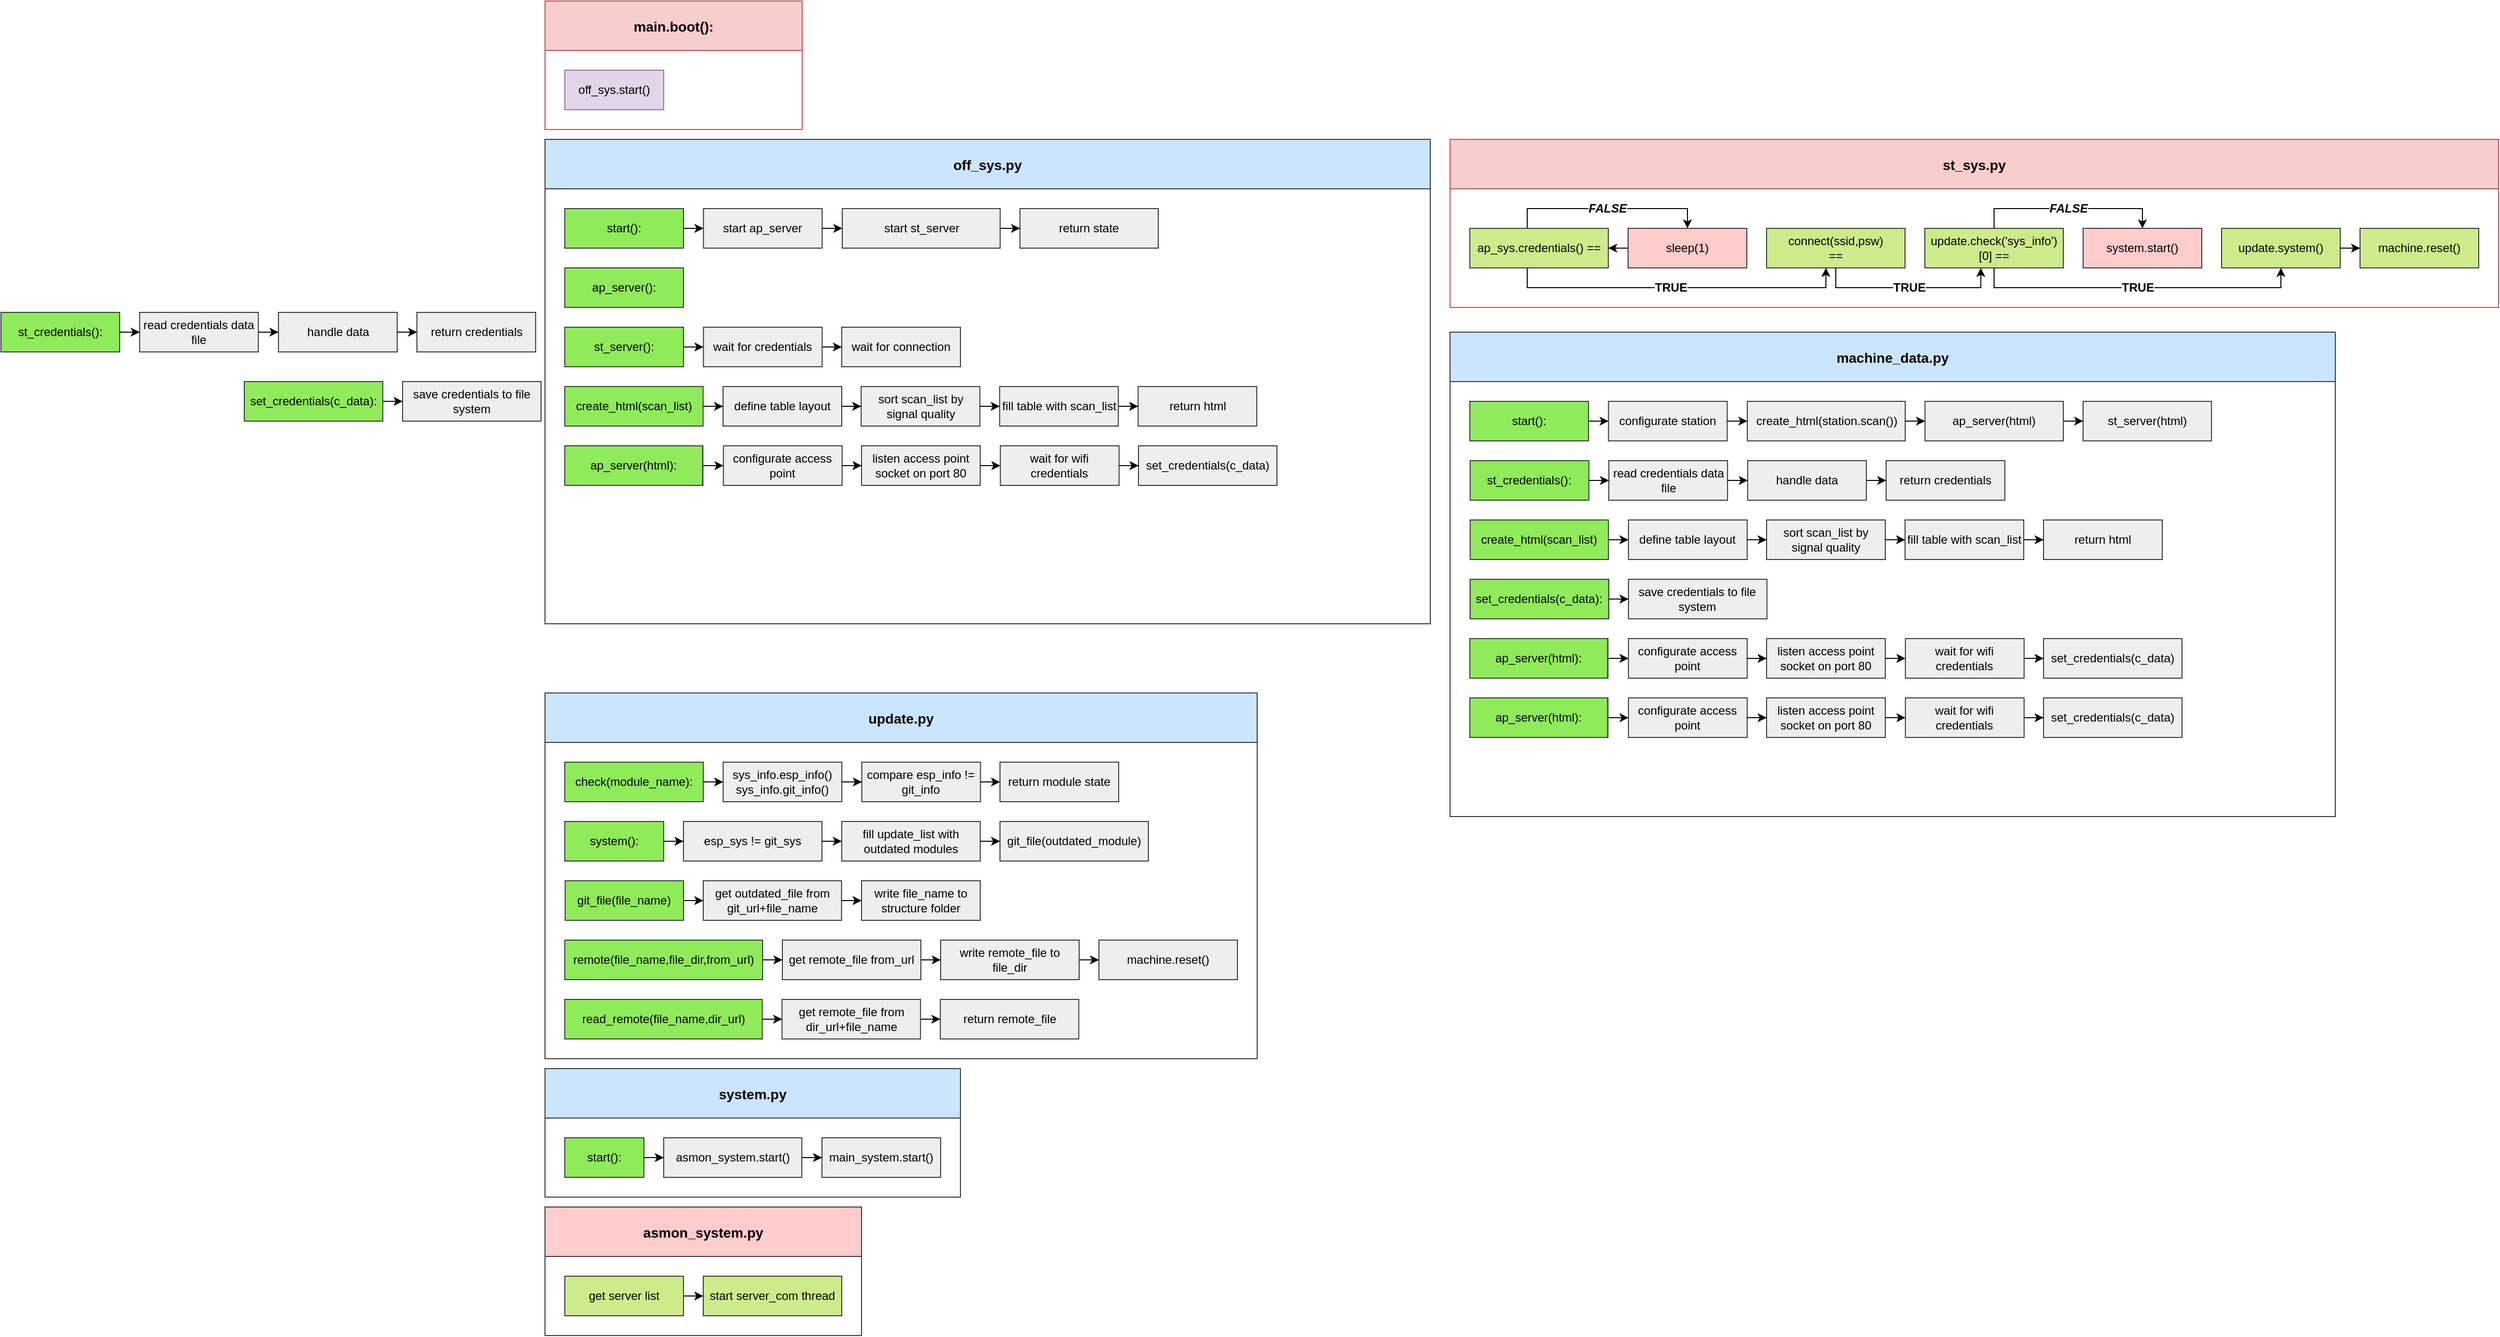<mxfile version="13.1.5" type="github">
  <diagram id="C5RBs43oDa-KdzZeNtuy" name="Page-1">
    <mxGraphModel dx="2023" dy="1443" grid="1" gridSize="5" guides="1" tooltips="1" connect="1" arrows="1" fold="1" page="1" pageScale="1" pageWidth="1169" pageHeight="827" math="0" shadow="0">
      <root>
        <mxCell id="WIyWlLk6GJQsqaUBKTNV-0" />
        <mxCell id="WIyWlLk6GJQsqaUBKTNV-1" parent="WIyWlLk6GJQsqaUBKTNV-0" />
        <mxCell id="sFqXj9j-FD1Rk9HO_S2r-0" value="st_sys.py" style="swimlane;strokeColor=#b85450;fillColor=#f8cecc;fontSize=14;startSize=50;flipH=1;swimlaneFillColor=none;" parent="WIyWlLk6GJQsqaUBKTNV-1" vertex="1">
          <mxGeometry x="335" y="-530" width="1060" height="170" as="geometry">
            <mxRectangle x="335" y="-530" width="140" height="48.33" as="alternateBounds" />
          </mxGeometry>
        </mxCell>
        <mxCell id="sFqXj9j-FD1Rk9HO_S2r-7" value="connect(ssid,psw)&lt;br&gt;==" style="rounded=0;whiteSpace=wrap;html=1;fillColor=#cdeb8b;strokeColor=#36393d;" parent="sFqXj9j-FD1Rk9HO_S2r-0" vertex="1">
          <mxGeometry x="320" y="90" width="140" height="40" as="geometry" />
        </mxCell>
        <mxCell id="sFqXj9j-FD1Rk9HO_S2r-116" value="&lt;b&gt;FALSE&lt;/b&gt;" style="edgeStyle=orthogonalEdgeStyle;rounded=0;orthogonalLoop=1;jettySize=auto;html=1;exitX=0.5;exitY=0;exitDx=0;exitDy=0;entryX=0.5;entryY=0;entryDx=0;entryDy=0;fontSize=12;fontColor=#000000;fontStyle=2" parent="sFqXj9j-FD1Rk9HO_S2r-0" source="sFqXj9j-FD1Rk9HO_S2r-48" target="sFqXj9j-FD1Rk9HO_S2r-68" edge="1">
          <mxGeometry relative="1" as="geometry">
            <Array as="points">
              <mxPoint x="577" y="70" />
              <mxPoint x="747" y="70" />
            </Array>
          </mxGeometry>
        </mxCell>
        <mxCell id="sFqXj9j-FD1Rk9HO_S2r-48" value="update.check(&#39;sys_info&#39;)[0] ==" style="rounded=0;whiteSpace=wrap;html=1;fillColor=#cdeb8b;strokeColor=#36393d;" parent="sFqXj9j-FD1Rk9HO_S2r-0" vertex="1">
          <mxGeometry x="480" y="90" width="140" height="40" as="geometry" />
        </mxCell>
        <mxCell id="sFqXj9j-FD1Rk9HO_S2r-57" value="&lt;b&gt;TRUE&lt;/b&gt;" style="edgeStyle=orthogonalEdgeStyle;rounded=0;orthogonalLoop=1;jettySize=auto;html=1;exitX=0.5;exitY=1;exitDx=0;exitDy=0;entryX=0.404;entryY=1;entryDx=0;entryDy=0;fontSize=12;fontColor=#000000;entryPerimeter=0;" parent="sFqXj9j-FD1Rk9HO_S2r-0" source="sFqXj9j-FD1Rk9HO_S2r-7" target="sFqXj9j-FD1Rk9HO_S2r-48" edge="1">
          <mxGeometry relative="1" as="geometry">
            <Array as="points">
              <mxPoint x="407" y="150" />
              <mxPoint x="564" y="150" />
            </Array>
          </mxGeometry>
        </mxCell>
        <mxCell id="sFqXj9j-FD1Rk9HO_S2r-68" value="system.start()" style="rounded=0;whiteSpace=wrap;html=1;fillColor=#ffcccc;strokeColor=#36393d;" parent="sFqXj9j-FD1Rk9HO_S2r-0" vertex="1">
          <mxGeometry x="640" y="90" width="120" height="40" as="geometry" />
        </mxCell>
        <mxCell id="sFqXj9j-FD1Rk9HO_S2r-61" value="update.system()" style="rounded=0;whiteSpace=wrap;html=1;fillColor=#cdeb8b;strokeColor=#36393d;" parent="sFqXj9j-FD1Rk9HO_S2r-0" vertex="1">
          <mxGeometry x="780" y="90" width="120" height="40" as="geometry" />
        </mxCell>
        <mxCell id="sFqXj9j-FD1Rk9HO_S2r-66" value="TRUE" style="edgeStyle=orthogonalEdgeStyle;rounded=0;orthogonalLoop=1;jettySize=auto;html=1;exitX=0.5;exitY=1;exitDx=0;exitDy=0;entryX=0.5;entryY=1;entryDx=0;entryDy=0;fontSize=12;fontColor=#000000;fontStyle=1" parent="sFqXj9j-FD1Rk9HO_S2r-0" source="sFqXj9j-FD1Rk9HO_S2r-48" target="sFqXj9j-FD1Rk9HO_S2r-61" edge="1">
          <mxGeometry relative="1" as="geometry">
            <Array as="points">
              <mxPoint x="577" y="150" />
              <mxPoint x="907" y="150" />
            </Array>
          </mxGeometry>
        </mxCell>
        <mxCell id="sFqXj9j-FD1Rk9HO_S2r-63" value="machine.reset()" style="rounded=0;whiteSpace=wrap;html=1;fillColor=#cdeb8b;strokeColor=#36393d;" parent="sFqXj9j-FD1Rk9HO_S2r-0" vertex="1">
          <mxGeometry x="920" y="90" width="120" height="40" as="geometry" />
        </mxCell>
        <mxCell id="sFqXj9j-FD1Rk9HO_S2r-64" value="" style="edgeStyle=orthogonalEdgeStyle;rounded=0;orthogonalLoop=1;jettySize=auto;html=1;fontSize=12;fontColor=#000000;" parent="sFqXj9j-FD1Rk9HO_S2r-0" source="sFqXj9j-FD1Rk9HO_S2r-61" target="sFqXj9j-FD1Rk9HO_S2r-63" edge="1">
          <mxGeometry relative="1" as="geometry" />
        </mxCell>
        <mxCell id="sFqXj9j-FD1Rk9HO_S2r-12" value="TRUE" style="edgeStyle=orthogonalEdgeStyle;rounded=0;orthogonalLoop=1;jettySize=auto;html=1;exitX=0.5;exitY=1;exitDx=0;exitDy=0;fontColor=#000000;fontStyle=1;fontSize=12;" parent="sFqXj9j-FD1Rk9HO_S2r-0" source="sFqXj9j-FD1Rk9HO_S2r-1" target="sFqXj9j-FD1Rk9HO_S2r-7" edge="1">
          <mxGeometry relative="1" as="geometry">
            <Array as="points">
              <mxPoint x="78" y="150" />
              <mxPoint x="380" y="150" />
            </Array>
          </mxGeometry>
        </mxCell>
        <mxCell id="V16dE78vPSI5KCs1D1ec-8" value="FALSE" style="edgeStyle=orthogonalEdgeStyle;rounded=0;orthogonalLoop=1;jettySize=auto;html=1;entryX=0.5;entryY=0;entryDx=0;entryDy=0;fontStyle=3;fontSize=12;" parent="sFqXj9j-FD1Rk9HO_S2r-0" source="sFqXj9j-FD1Rk9HO_S2r-1" target="V16dE78vPSI5KCs1D1ec-7" edge="1">
          <mxGeometry relative="1" as="geometry">
            <Array as="points">
              <mxPoint x="78" y="70" />
              <mxPoint x="240" y="70" />
            </Array>
          </mxGeometry>
        </mxCell>
        <mxCell id="sFqXj9j-FD1Rk9HO_S2r-1" value="ap_sys.credentials() ==" style="rounded=0;whiteSpace=wrap;html=1;fillColor=#cdeb8b;strokeColor=#36393d;" parent="sFqXj9j-FD1Rk9HO_S2r-0" vertex="1">
          <mxGeometry x="20" y="90" width="140" height="40" as="geometry" />
        </mxCell>
        <mxCell id="V16dE78vPSI5KCs1D1ec-10" style="edgeStyle=orthogonalEdgeStyle;rounded=0;orthogonalLoop=1;jettySize=auto;html=1;exitX=0;exitY=0.5;exitDx=0;exitDy=0;" parent="sFqXj9j-FD1Rk9HO_S2r-0" source="V16dE78vPSI5KCs1D1ec-7" target="sFqXj9j-FD1Rk9HO_S2r-1" edge="1">
          <mxGeometry relative="1" as="geometry" />
        </mxCell>
        <mxCell id="V16dE78vPSI5KCs1D1ec-7" value="sleep(1)" style="rounded=0;whiteSpace=wrap;html=1;fillColor=#ffcccc;strokeColor=#36393d;" parent="sFqXj9j-FD1Rk9HO_S2r-0" vertex="1">
          <mxGeometry x="180" y="90" width="120" height="40" as="geometry" />
        </mxCell>
        <mxCell id="sFqXj9j-FD1Rk9HO_S2r-136" value="update.py" style="swimlane;strokeColor=#36393d;fillColor=#cce5ff;fontSize=14;startSize=50;flipH=1;swimlaneFillColor=none;" parent="WIyWlLk6GJQsqaUBKTNV-1" vertex="1">
          <mxGeometry x="-580" y="30" width="720" height="370" as="geometry">
            <mxRectangle x="-525" y="225" width="140" height="48.33" as="alternateBounds" />
          </mxGeometry>
        </mxCell>
        <mxCell id="sFqXj9j-FD1Rk9HO_S2r-138" value="check(module_name):" style="rounded=0;whiteSpace=wrap;html=1;fillColor=#8FEB59;strokeColor=#36393d;" parent="sFqXj9j-FD1Rk9HO_S2r-136" vertex="1">
          <mxGeometry x="20" y="70" width="140" height="40" as="geometry" />
        </mxCell>
        <mxCell id="sFqXj9j-FD1Rk9HO_S2r-139" value="sys_info.esp_info()&lt;br&gt;sys_info.git_info()" style="rounded=0;whiteSpace=wrap;html=1;fillColor=#eeeeee;strokeColor=#36393d;" parent="sFqXj9j-FD1Rk9HO_S2r-136" vertex="1">
          <mxGeometry x="180.09" y="70" width="120" height="40" as="geometry" />
        </mxCell>
        <mxCell id="sFqXj9j-FD1Rk9HO_S2r-140" value="" style="edgeStyle=orthogonalEdgeStyle;rounded=0;orthogonalLoop=1;jettySize=auto;html=1;fontColor=#000000;" parent="sFqXj9j-FD1Rk9HO_S2r-136" source="sFqXj9j-FD1Rk9HO_S2r-138" target="sFqXj9j-FD1Rk9HO_S2r-139" edge="1">
          <mxGeometry relative="1" as="geometry" />
        </mxCell>
        <mxCell id="sFqXj9j-FD1Rk9HO_S2r-141" value="compare esp_info != git_info" style="rounded=0;whiteSpace=wrap;html=1;fillColor=#eeeeee;strokeColor=#36393d;" parent="sFqXj9j-FD1Rk9HO_S2r-136" vertex="1">
          <mxGeometry x="320.27" y="70" width="120" height="40" as="geometry" />
        </mxCell>
        <mxCell id="sFqXj9j-FD1Rk9HO_S2r-142" value="" style="edgeStyle=orthogonalEdgeStyle;rounded=0;orthogonalLoop=1;jettySize=auto;html=1;fontColor=#000000;" parent="sFqXj9j-FD1Rk9HO_S2r-136" source="sFqXj9j-FD1Rk9HO_S2r-139" target="sFqXj9j-FD1Rk9HO_S2r-141" edge="1">
          <mxGeometry relative="1" as="geometry" />
        </mxCell>
        <mxCell id="sFqXj9j-FD1Rk9HO_S2r-143" value="return module state" style="rounded=0;whiteSpace=wrap;html=1;fillColor=#eeeeee;strokeColor=#36393d;" parent="sFqXj9j-FD1Rk9HO_S2r-136" vertex="1">
          <mxGeometry x="460" y="70" width="120" height="40" as="geometry" />
        </mxCell>
        <mxCell id="sFqXj9j-FD1Rk9HO_S2r-144" style="edgeStyle=orthogonalEdgeStyle;rounded=0;orthogonalLoop=1;jettySize=auto;html=1;exitX=1;exitY=0.5;exitDx=0;exitDy=0;entryX=0;entryY=0.5;entryDx=0;entryDy=0;fontColor=#000000;" parent="sFqXj9j-FD1Rk9HO_S2r-136" source="sFqXj9j-FD1Rk9HO_S2r-141" target="sFqXj9j-FD1Rk9HO_S2r-143" edge="1">
          <mxGeometry relative="1" as="geometry" />
        </mxCell>
        <mxCell id="sFqXj9j-FD1Rk9HO_S2r-145" value="system():" style="rounded=0;whiteSpace=wrap;html=1;fillColor=#8FEB59;strokeColor=#36393d;" parent="sFqXj9j-FD1Rk9HO_S2r-136" vertex="1">
          <mxGeometry x="20" y="130" width="100" height="40" as="geometry" />
        </mxCell>
        <mxCell id="sFqXj9j-FD1Rk9HO_S2r-146" value="&lt;span style=&quot;white-space: normal&quot;&gt;esp_sys != git_sys&lt;/span&gt;" style="rounded=0;whiteSpace=wrap;html=1;fillColor=#eeeeee;strokeColor=#36393d;" parent="sFqXj9j-FD1Rk9HO_S2r-136" vertex="1">
          <mxGeometry x="140" y="130" width="140" height="40" as="geometry" />
        </mxCell>
        <mxCell id="sFqXj9j-FD1Rk9HO_S2r-147" value="" style="edgeStyle=orthogonalEdgeStyle;rounded=0;orthogonalLoop=1;jettySize=auto;html=1;fontColor=#000000;" parent="sFqXj9j-FD1Rk9HO_S2r-136" source="sFqXj9j-FD1Rk9HO_S2r-145" target="sFqXj9j-FD1Rk9HO_S2r-146" edge="1">
          <mxGeometry relative="1" as="geometry" />
        </mxCell>
        <mxCell id="sFqXj9j-FD1Rk9HO_S2r-150" value="" style="edgeStyle=orthogonalEdgeStyle;rounded=0;orthogonalLoop=1;jettySize=auto;html=1;fontSize=12;fontColor=#000000;" parent="sFqXj9j-FD1Rk9HO_S2r-136" edge="1">
          <mxGeometry relative="1" as="geometry">
            <mxPoint x="169.82" y="480" as="targetPoint" />
          </mxGeometry>
        </mxCell>
        <mxCell id="sFqXj9j-FD1Rk9HO_S2r-151" value="git_file(file_name)" style="rounded=0;whiteSpace=wrap;html=1;fillColor=#8FEB59;strokeColor=#36393d;" parent="sFqXj9j-FD1Rk9HO_S2r-136" vertex="1">
          <mxGeometry x="20.36" y="190" width="119.64" height="40" as="geometry" />
        </mxCell>
        <mxCell id="sFqXj9j-FD1Rk9HO_S2r-152" value="get outdated_file from git_url+file_name" style="rounded=0;whiteSpace=wrap;html=1;fillColor=#eeeeee;strokeColor=#36393d;" parent="sFqXj9j-FD1Rk9HO_S2r-136" vertex="1">
          <mxGeometry x="160" y="190" width="139.82" height="40" as="geometry" />
        </mxCell>
        <mxCell id="sFqXj9j-FD1Rk9HO_S2r-153" value="" style="edgeStyle=orthogonalEdgeStyle;rounded=0;orthogonalLoop=1;jettySize=auto;html=1;fontSize=12;fontColor=#000000;" parent="sFqXj9j-FD1Rk9HO_S2r-136" source="sFqXj9j-FD1Rk9HO_S2r-151" target="sFqXj9j-FD1Rk9HO_S2r-152" edge="1">
          <mxGeometry relative="1" as="geometry" />
        </mxCell>
        <mxCell id="sFqXj9j-FD1Rk9HO_S2r-154" value="write file_name to structure folder" style="rounded=0;whiteSpace=wrap;html=1;fillColor=#eeeeee;strokeColor=#36393d;" parent="sFqXj9j-FD1Rk9HO_S2r-136" vertex="1">
          <mxGeometry x="320" y="190" width="120" height="40" as="geometry" />
        </mxCell>
        <mxCell id="sFqXj9j-FD1Rk9HO_S2r-155" value="" style="edgeStyle=orthogonalEdgeStyle;rounded=0;orthogonalLoop=1;jettySize=auto;html=1;fontSize=12;fontColor=#000000;" parent="sFqXj9j-FD1Rk9HO_S2r-136" source="sFqXj9j-FD1Rk9HO_S2r-152" target="sFqXj9j-FD1Rk9HO_S2r-154" edge="1">
          <mxGeometry relative="1" as="geometry" />
        </mxCell>
        <mxCell id="sFqXj9j-FD1Rk9HO_S2r-160" value="remote(file_name,file_dir,from_url)" style="rounded=0;whiteSpace=wrap;html=1;fillColor=#8FEB59;strokeColor=#36393d;" parent="sFqXj9j-FD1Rk9HO_S2r-136" vertex="1">
          <mxGeometry x="20" y="250" width="200" height="40" as="geometry" />
        </mxCell>
        <mxCell id="sFqXj9j-FD1Rk9HO_S2r-161" value="get&amp;nbsp;remote_file from_url" style="rounded=0;whiteSpace=wrap;html=1;fillColor=#eeeeee;strokeColor=#36393d;" parent="sFqXj9j-FD1Rk9HO_S2r-136" vertex="1">
          <mxGeometry x="240" y="250" width="140" height="40" as="geometry" />
        </mxCell>
        <mxCell id="sFqXj9j-FD1Rk9HO_S2r-162" value="" style="edgeStyle=orthogonalEdgeStyle;rounded=0;orthogonalLoop=1;jettySize=auto;html=1;fontSize=12;fontColor=#000000;" parent="sFqXj9j-FD1Rk9HO_S2r-136" source="sFqXj9j-FD1Rk9HO_S2r-160" target="sFqXj9j-FD1Rk9HO_S2r-161" edge="1">
          <mxGeometry relative="1" as="geometry" />
        </mxCell>
        <mxCell id="zcJ5I-l-C7TfXRJ-jwJR-1" value="" style="edgeStyle=orthogonalEdgeStyle;rounded=0;orthogonalLoop=1;jettySize=auto;html=1;" parent="sFqXj9j-FD1Rk9HO_S2r-136" source="sFqXj9j-FD1Rk9HO_S2r-163" target="zcJ5I-l-C7TfXRJ-jwJR-0" edge="1">
          <mxGeometry relative="1" as="geometry" />
        </mxCell>
        <mxCell id="sFqXj9j-FD1Rk9HO_S2r-163" value="write&amp;nbsp;remote_file to file_dir" style="rounded=0;whiteSpace=wrap;html=1;fillColor=#eeeeee;strokeColor=#36393d;" parent="sFqXj9j-FD1Rk9HO_S2r-136" vertex="1">
          <mxGeometry x="400" y="250" width="140" height="40" as="geometry" />
        </mxCell>
        <mxCell id="zcJ5I-l-C7TfXRJ-jwJR-0" value="machine.reset()" style="rounded=0;whiteSpace=wrap;html=1;fillColor=#eeeeee;strokeColor=#36393d;" parent="sFqXj9j-FD1Rk9HO_S2r-136" vertex="1">
          <mxGeometry x="560" y="250" width="140" height="40" as="geometry" />
        </mxCell>
        <mxCell id="sFqXj9j-FD1Rk9HO_S2r-164" value="" style="edgeStyle=orthogonalEdgeStyle;rounded=0;orthogonalLoop=1;jettySize=auto;html=1;fontSize=12;fontColor=#000000;" parent="sFqXj9j-FD1Rk9HO_S2r-136" source="sFqXj9j-FD1Rk9HO_S2r-161" target="sFqXj9j-FD1Rk9HO_S2r-163" edge="1">
          <mxGeometry relative="1" as="geometry" />
        </mxCell>
        <mxCell id="sFqXj9j-FD1Rk9HO_S2r-167" value="" style="edgeStyle=orthogonalEdgeStyle;rounded=0;orthogonalLoop=1;jettySize=auto;html=1;fontSize=12;fontColor=#000000;" parent="sFqXj9j-FD1Rk9HO_S2r-136" edge="1">
          <mxGeometry relative="1" as="geometry">
            <mxPoint x="929.47" y="405" as="sourcePoint" />
          </mxGeometry>
        </mxCell>
        <mxCell id="sFqXj9j-FD1Rk9HO_S2r-168" value="&lt;span style=&quot;white-space: normal&quot;&gt;fill update_list with outdated modules&lt;/span&gt;" style="rounded=0;whiteSpace=wrap;html=1;fillColor=#eeeeee;strokeColor=#36393d;" parent="sFqXj9j-FD1Rk9HO_S2r-136" vertex="1">
          <mxGeometry x="300" y="130" width="140" height="40" as="geometry" />
        </mxCell>
        <mxCell id="sFqXj9j-FD1Rk9HO_S2r-169" value="git_file(outdated_module)" style="rounded=0;whiteSpace=wrap;html=1;fillColor=#eeeeee;strokeColor=#36393d;" parent="sFqXj9j-FD1Rk9HO_S2r-136" vertex="1">
          <mxGeometry x="460" y="130" width="150" height="40" as="geometry" />
        </mxCell>
        <mxCell id="sFqXj9j-FD1Rk9HO_S2r-170" value="" style="edgeStyle=orthogonalEdgeStyle;rounded=0;orthogonalLoop=1;jettySize=auto;html=1;fontSize=12;fontColor=#000000;" parent="sFqXj9j-FD1Rk9HO_S2r-136" source="sFqXj9j-FD1Rk9HO_S2r-168" target="sFqXj9j-FD1Rk9HO_S2r-169" edge="1">
          <mxGeometry relative="1" as="geometry" />
        </mxCell>
        <mxCell id="sFqXj9j-FD1Rk9HO_S2r-171" style="edgeStyle=orthogonalEdgeStyle;rounded=0;orthogonalLoop=1;jettySize=auto;html=1;exitX=1;exitY=0.5;exitDx=0;exitDy=0;entryX=0;entryY=0.5;entryDx=0;entryDy=0;fontSize=12;fontColor=#000000;" parent="sFqXj9j-FD1Rk9HO_S2r-136" source="sFqXj9j-FD1Rk9HO_S2r-146" target="sFqXj9j-FD1Rk9HO_S2r-168" edge="1">
          <mxGeometry relative="1" as="geometry" />
        </mxCell>
        <mxCell id="sFqXj9j-FD1Rk9HO_S2r-174" value="" style="edgeStyle=orthogonalEdgeStyle;rounded=0;orthogonalLoop=1;jettySize=auto;html=1;fontSize=12;fontColor=#000000;" parent="sFqXj9j-FD1Rk9HO_S2r-136" edge="1">
          <mxGeometry relative="1" as="geometry">
            <mxPoint x="290.18" y="405" as="sourcePoint" />
          </mxGeometry>
        </mxCell>
        <mxCell id="sFqXj9j-FD1Rk9HO_S2r-177" value="" style="edgeStyle=orthogonalEdgeStyle;rounded=0;orthogonalLoop=1;jettySize=auto;html=1;fontSize=12;fontColor=#000000;" parent="sFqXj9j-FD1Rk9HO_S2r-136" edge="1">
          <mxGeometry relative="1" as="geometry">
            <mxPoint x="780" y="405" as="sourcePoint" />
          </mxGeometry>
        </mxCell>
        <mxCell id="sFqXj9j-FD1Rk9HO_S2r-179" value="" style="edgeStyle=orthogonalEdgeStyle;rounded=0;orthogonalLoop=1;jettySize=auto;html=1;fontSize=12;fontColor=#000000;" parent="sFqXj9j-FD1Rk9HO_S2r-136" edge="1">
          <mxGeometry relative="1" as="geometry">
            <mxPoint x="609.47" y="405" as="sourcePoint" />
          </mxGeometry>
        </mxCell>
        <mxCell id="sFqXj9j-FD1Rk9HO_S2r-180" value="" style="edgeStyle=orthogonalEdgeStyle;rounded=0;orthogonalLoop=1;jettySize=auto;html=1;fontSize=12;fontColor=#000000;" parent="sFqXj9j-FD1Rk9HO_S2r-136" edge="1">
          <mxGeometry relative="1" as="geometry">
            <mxPoint x="149.47" y="405" as="sourcePoint" />
          </mxGeometry>
        </mxCell>
        <mxCell id="MxByenE4n9mMxRsgoZ1--0" style="edgeStyle=orthogonalEdgeStyle;rounded=0;orthogonalLoop=1;jettySize=auto;html=1;entryX=0;entryY=0.5;entryDx=0;entryDy=0;" parent="sFqXj9j-FD1Rk9HO_S2r-136" source="ikcgTIsnZ6uALxg6JMiN-1" target="ikcgTIsnZ6uALxg6JMiN-2" edge="1">
          <mxGeometry relative="1" as="geometry" />
        </mxCell>
        <mxCell id="ikcgTIsnZ6uALxg6JMiN-1" value="read_remote(file_name,dir_url)" style="rounded=0;whiteSpace=wrap;html=1;fillColor=#8FEB59;strokeColor=#36393d;" parent="sFqXj9j-FD1Rk9HO_S2r-136" vertex="1">
          <mxGeometry x="20" y="310" width="199.64" height="40" as="geometry" />
        </mxCell>
        <mxCell id="MxByenE4n9mMxRsgoZ1--1" style="edgeStyle=orthogonalEdgeStyle;rounded=0;orthogonalLoop=1;jettySize=auto;html=1;" parent="sFqXj9j-FD1Rk9HO_S2r-136" source="ikcgTIsnZ6uALxg6JMiN-2" target="ikcgTIsnZ6uALxg6JMiN-3" edge="1">
          <mxGeometry relative="1" as="geometry" />
        </mxCell>
        <mxCell id="ikcgTIsnZ6uALxg6JMiN-2" value="get&amp;nbsp;remote_file from dir_url+file_name" style="rounded=0;whiteSpace=wrap;html=1;fillColor=#eeeeee;strokeColor=#36393d;" parent="sFqXj9j-FD1Rk9HO_S2r-136" vertex="1">
          <mxGeometry x="239.64" y="310" width="140" height="40" as="geometry" />
        </mxCell>
        <mxCell id="ikcgTIsnZ6uALxg6JMiN-3" value="return remote_file" style="rounded=0;whiteSpace=wrap;html=1;fillColor=#eeeeee;strokeColor=#36393d;" parent="sFqXj9j-FD1Rk9HO_S2r-136" vertex="1">
          <mxGeometry x="399.64" y="310" width="140" height="40" as="geometry" />
        </mxCell>
        <mxCell id="zcJ5I-l-C7TfXRJ-jwJR-2" value="system.py" style="swimlane;strokeColor=#36393d;fillColor=#cce5ff;fontSize=14;startSize=50;flipH=1;swimlaneFillColor=none;" parent="WIyWlLk6GJQsqaUBKTNV-1" vertex="1">
          <mxGeometry x="-580" y="410" width="420" height="130" as="geometry">
            <mxRectangle x="-525" y="225" width="140" height="48.33" as="alternateBounds" />
          </mxGeometry>
        </mxCell>
        <mxCell id="zcJ5I-l-C7TfXRJ-jwJR-3" value="start():" style="rounded=0;whiteSpace=wrap;html=1;fillColor=#8FEB59;strokeColor=#36393d;" parent="zcJ5I-l-C7TfXRJ-jwJR-2" vertex="1">
          <mxGeometry x="20" y="70" width="80" height="40" as="geometry" />
        </mxCell>
        <mxCell id="MxByenE4n9mMxRsgoZ1--5" value="" style="edgeStyle=orthogonalEdgeStyle;rounded=0;orthogonalLoop=1;jettySize=auto;html=1;" parent="zcJ5I-l-C7TfXRJ-jwJR-2" source="zcJ5I-l-C7TfXRJ-jwJR-4" target="MxByenE4n9mMxRsgoZ1--4" edge="1">
          <mxGeometry relative="1" as="geometry" />
        </mxCell>
        <mxCell id="zcJ5I-l-C7TfXRJ-jwJR-4" value="asmon_system.start()" style="rounded=0;whiteSpace=wrap;html=1;fillColor=#eeeeee;strokeColor=#36393d;" parent="zcJ5I-l-C7TfXRJ-jwJR-2" vertex="1">
          <mxGeometry x="120" y="70" width="139.64" height="40" as="geometry" />
        </mxCell>
        <mxCell id="MxByenE4n9mMxRsgoZ1--4" value="main_system.start()" style="rounded=0;whiteSpace=wrap;html=1;fillColor=#eeeeee;strokeColor=#36393d;" parent="zcJ5I-l-C7TfXRJ-jwJR-2" vertex="1">
          <mxGeometry x="280" y="70" width="120" height="40" as="geometry" />
        </mxCell>
        <mxCell id="zcJ5I-l-C7TfXRJ-jwJR-5" value="" style="edgeStyle=orthogonalEdgeStyle;rounded=0;orthogonalLoop=1;jettySize=auto;html=1;fontColor=#000000;" parent="zcJ5I-l-C7TfXRJ-jwJR-2" source="zcJ5I-l-C7TfXRJ-jwJR-3" target="zcJ5I-l-C7TfXRJ-jwJR-4" edge="1">
          <mxGeometry relative="1" as="geometry" />
        </mxCell>
        <mxCell id="zcJ5I-l-C7TfXRJ-jwJR-13" value="" style="edgeStyle=orthogonalEdgeStyle;rounded=0;orthogonalLoop=1;jettySize=auto;html=1;fontSize=12;fontColor=#000000;" parent="zcJ5I-l-C7TfXRJ-jwJR-2" edge="1">
          <mxGeometry relative="1" as="geometry">
            <mxPoint x="169.82" y="480" as="targetPoint" />
          </mxGeometry>
        </mxCell>
        <mxCell id="zcJ5I-l-C7TfXRJ-jwJR-26" value="" style="edgeStyle=orthogonalEdgeStyle;rounded=0;orthogonalLoop=1;jettySize=auto;html=1;fontSize=12;fontColor=#000000;" parent="zcJ5I-l-C7TfXRJ-jwJR-2" edge="1">
          <mxGeometry relative="1" as="geometry">
            <mxPoint x="929.47" y="405" as="sourcePoint" />
          </mxGeometry>
        </mxCell>
        <mxCell id="zcJ5I-l-C7TfXRJ-jwJR-31" value="" style="edgeStyle=orthogonalEdgeStyle;rounded=0;orthogonalLoop=1;jettySize=auto;html=1;fontSize=12;fontColor=#000000;" parent="zcJ5I-l-C7TfXRJ-jwJR-2" edge="1">
          <mxGeometry relative="1" as="geometry">
            <mxPoint x="290.18" y="405" as="sourcePoint" />
          </mxGeometry>
        </mxCell>
        <mxCell id="zcJ5I-l-C7TfXRJ-jwJR-32" value="" style="edgeStyle=orthogonalEdgeStyle;rounded=0;orthogonalLoop=1;jettySize=auto;html=1;fontSize=12;fontColor=#000000;" parent="zcJ5I-l-C7TfXRJ-jwJR-2" edge="1">
          <mxGeometry relative="1" as="geometry">
            <mxPoint x="780" y="405" as="sourcePoint" />
          </mxGeometry>
        </mxCell>
        <mxCell id="zcJ5I-l-C7TfXRJ-jwJR-33" value="" style="edgeStyle=orthogonalEdgeStyle;rounded=0;orthogonalLoop=1;jettySize=auto;html=1;fontSize=12;fontColor=#000000;" parent="zcJ5I-l-C7TfXRJ-jwJR-2" edge="1">
          <mxGeometry relative="1" as="geometry">
            <mxPoint x="609.47" y="405" as="sourcePoint" />
          </mxGeometry>
        </mxCell>
        <mxCell id="zcJ5I-l-C7TfXRJ-jwJR-34" value="" style="edgeStyle=orthogonalEdgeStyle;rounded=0;orthogonalLoop=1;jettySize=auto;html=1;fontSize=12;fontColor=#000000;" parent="zcJ5I-l-C7TfXRJ-jwJR-2" edge="1">
          <mxGeometry relative="1" as="geometry">
            <mxPoint x="149.47" y="405" as="sourcePoint" />
          </mxGeometry>
        </mxCell>
        <mxCell id="zcJ5I-l-C7TfXRJ-jwJR-37" value="asmon_system.py" style="swimlane;strokeColor=#36393d;fillColor=#ffcccc;fontSize=14;startSize=50;flipH=1;swimlaneFillColor=none;" parent="WIyWlLk6GJQsqaUBKTNV-1" vertex="1">
          <mxGeometry x="-580" y="550" width="320" height="130" as="geometry">
            <mxRectangle x="-525" y="225" width="140" height="48.33" as="alternateBounds" />
          </mxGeometry>
        </mxCell>
        <mxCell id="zcJ5I-l-C7TfXRJ-jwJR-40" value="" style="edgeStyle=orthogonalEdgeStyle;rounded=0;orthogonalLoop=1;jettySize=auto;html=1;fontColor=#000000;" parent="zcJ5I-l-C7TfXRJ-jwJR-37" edge="1">
          <mxGeometry relative="1" as="geometry">
            <mxPoint x="129.82" y="90" as="sourcePoint" />
          </mxGeometry>
        </mxCell>
        <mxCell id="zcJ5I-l-C7TfXRJ-jwJR-41" value="" style="edgeStyle=orthogonalEdgeStyle;rounded=0;orthogonalLoop=1;jettySize=auto;html=1;fontSize=12;fontColor=#000000;" parent="zcJ5I-l-C7TfXRJ-jwJR-37" edge="1">
          <mxGeometry relative="1" as="geometry">
            <mxPoint x="169.82" y="480" as="targetPoint" />
          </mxGeometry>
        </mxCell>
        <mxCell id="zcJ5I-l-C7TfXRJ-jwJR-42" value="" style="edgeStyle=orthogonalEdgeStyle;rounded=0;orthogonalLoop=1;jettySize=auto;html=1;fontSize=12;fontColor=#000000;" parent="zcJ5I-l-C7TfXRJ-jwJR-37" edge="1">
          <mxGeometry relative="1" as="geometry">
            <mxPoint x="929.47" y="405" as="sourcePoint" />
          </mxGeometry>
        </mxCell>
        <mxCell id="zcJ5I-l-C7TfXRJ-jwJR-43" value="" style="edgeStyle=orthogonalEdgeStyle;rounded=0;orthogonalLoop=1;jettySize=auto;html=1;fontSize=12;fontColor=#000000;" parent="zcJ5I-l-C7TfXRJ-jwJR-37" edge="1">
          <mxGeometry relative="1" as="geometry">
            <mxPoint x="290.18" y="405" as="sourcePoint" />
          </mxGeometry>
        </mxCell>
        <mxCell id="zcJ5I-l-C7TfXRJ-jwJR-44" value="" style="edgeStyle=orthogonalEdgeStyle;rounded=0;orthogonalLoop=1;jettySize=auto;html=1;fontSize=12;fontColor=#000000;" parent="zcJ5I-l-C7TfXRJ-jwJR-37" edge="1">
          <mxGeometry relative="1" as="geometry">
            <mxPoint x="780" y="405" as="sourcePoint" />
          </mxGeometry>
        </mxCell>
        <mxCell id="zcJ5I-l-C7TfXRJ-jwJR-45" value="" style="edgeStyle=orthogonalEdgeStyle;rounded=0;orthogonalLoop=1;jettySize=auto;html=1;fontSize=12;fontColor=#000000;" parent="zcJ5I-l-C7TfXRJ-jwJR-37" edge="1">
          <mxGeometry relative="1" as="geometry">
            <mxPoint x="609.47" y="405" as="sourcePoint" />
          </mxGeometry>
        </mxCell>
        <mxCell id="zcJ5I-l-C7TfXRJ-jwJR-46" value="" style="edgeStyle=orthogonalEdgeStyle;rounded=0;orthogonalLoop=1;jettySize=auto;html=1;fontSize=12;fontColor=#000000;" parent="zcJ5I-l-C7TfXRJ-jwJR-37" edge="1">
          <mxGeometry relative="1" as="geometry">
            <mxPoint x="149.47" y="405" as="sourcePoint" />
          </mxGeometry>
        </mxCell>
        <mxCell id="zcJ5I-l-C7TfXRJ-jwJR-50" value="" style="edgeStyle=orthogonalEdgeStyle;rounded=0;orthogonalLoop=1;jettySize=auto;html=1;fontColor=#FFFFFF;" parent="zcJ5I-l-C7TfXRJ-jwJR-37" source="zcJ5I-l-C7TfXRJ-jwJR-48" target="zcJ5I-l-C7TfXRJ-jwJR-49" edge="1">
          <mxGeometry relative="1" as="geometry" />
        </mxCell>
        <mxCell id="zcJ5I-l-C7TfXRJ-jwJR-48" value="get server list" style="rounded=0;whiteSpace=wrap;html=1;fillColor=#cdeb8b;strokeColor=#36393d;" parent="zcJ5I-l-C7TfXRJ-jwJR-37" vertex="1">
          <mxGeometry x="20" y="70" width="120" height="40" as="geometry" />
        </mxCell>
        <mxCell id="zcJ5I-l-C7TfXRJ-jwJR-49" value="start server_com thread" style="rounded=0;whiteSpace=wrap;html=1;fillColor=#cdeb8b;strokeColor=#36393d;" parent="zcJ5I-l-C7TfXRJ-jwJR-37" vertex="1">
          <mxGeometry x="160" y="70" width="140" height="40" as="geometry" />
        </mxCell>
        <mxCell id="p7_M71fogUf13QQzRuLe-36" value="main.boot():" style="swimlane;strokeColor=#b85450;fillColor=#f8cecc;fontSize=14;startSize=50;flipH=1;swimlaneFillColor=none;" parent="WIyWlLk6GJQsqaUBKTNV-1" vertex="1">
          <mxGeometry x="-580" y="-670" width="260" height="130" as="geometry">
            <mxRectangle x="13" y="15" width="140" height="48.33" as="alternateBounds" />
          </mxGeometry>
        </mxCell>
        <mxCell id="p7_M71fogUf13QQzRuLe-42" value="&lt;b&gt;TRUE&lt;/b&gt;" style="edgeStyle=orthogonalEdgeStyle;rounded=0;orthogonalLoop=1;jettySize=auto;html=1;exitX=0.5;exitY=1;exitDx=0;exitDy=0;entryX=0.404;entryY=1;entryDx=0;entryDy=0;fontSize=12;fontColor=#000000;entryPerimeter=0;" parent="p7_M71fogUf13QQzRuLe-36" edge="1">
          <mxGeometry relative="1" as="geometry">
            <Array as="points">
              <mxPoint x="407" y="145" />
              <mxPoint x="564" y="145" />
            </Array>
            <mxPoint x="407.0" y="130.0" as="sourcePoint" />
          </mxGeometry>
        </mxCell>
        <mxCell id="p7_M71fogUf13QQzRuLe-48" value="TRUE" style="edgeStyle=orthogonalEdgeStyle;rounded=0;orthogonalLoop=1;jettySize=auto;html=1;exitX=0.5;exitY=1;exitDx=0;exitDy=0;fontColor=#000000;fontStyle=1;fontSize=12;" parent="p7_M71fogUf13QQzRuLe-36" edge="1">
          <mxGeometry relative="1" as="geometry">
            <Array as="points">
              <mxPoint x="77" y="145" />
              <mxPoint x="380" y="145" />
            </Array>
            <mxPoint x="380" y="130.0" as="targetPoint" />
          </mxGeometry>
        </mxCell>
        <mxCell id="p7_M71fogUf13QQzRuLe-17" value="off_sys.start()" style="rounded=0;whiteSpace=wrap;html=1;fillColor=#e1d5e7;strokeColor=#9673a6;" parent="p7_M71fogUf13QQzRuLe-36" vertex="1">
          <mxGeometry x="20" y="70" width="100" height="40" as="geometry" />
        </mxCell>
        <mxCell id="Yus8CHju8V0DyMVJY-k--2" value="off_sys.py" style="swimlane;strokeColor=#36393d;fillColor=#cce5ff;fontSize=14;startSize=50;flipH=1;swimlaneFillColor=none;" parent="WIyWlLk6GJQsqaUBKTNV-1" vertex="1">
          <mxGeometry x="-580" y="-530" width="895" height="490" as="geometry">
            <mxRectangle x="-525" y="165" width="140" height="48.33" as="alternateBounds" />
          </mxGeometry>
        </mxCell>
        <mxCell id="Yus8CHju8V0DyMVJY-k--3" value="start_web_server(html):" style="rounded=0;whiteSpace=wrap;html=1;fillColor=#8FEB59;strokeColor=#36393d;" parent="Yus8CHju8V0DyMVJY-k--2" vertex="1">
          <mxGeometry x="20.36" y="310" width="139.29" height="40" as="geometry" />
        </mxCell>
        <mxCell id="Yus8CHju8V0DyMVJY-k--11" value="start():" style="rounded=0;whiteSpace=wrap;html=1;fillColor=#8FEB59;strokeColor=#36393d;" parent="Yus8CHju8V0DyMVJY-k--2" vertex="1">
          <mxGeometry x="20" y="70" width="120" height="40" as="geometry" />
        </mxCell>
        <mxCell id="Yus8CHju8V0DyMVJY-k--12" value="start ap_server" style="rounded=0;whiteSpace=wrap;html=1;fillColor=#eeeeee;strokeColor=#36393d;" parent="Yus8CHju8V0DyMVJY-k--2" vertex="1">
          <mxGeometry x="160.18" y="70" width="120" height="40" as="geometry" />
        </mxCell>
        <mxCell id="Yus8CHju8V0DyMVJY-k--13" value="" style="edgeStyle=orthogonalEdgeStyle;rounded=0;orthogonalLoop=1;jettySize=auto;html=1;fontColor=#000000;" parent="Yus8CHju8V0DyMVJY-k--2" source="Yus8CHju8V0DyMVJY-k--11" target="Yus8CHju8V0DyMVJY-k--12" edge="1">
          <mxGeometry relative="1" as="geometry" />
        </mxCell>
        <mxCell id="Yus8CHju8V0DyMVJY-k--17" value="create_html(scan_list)" style="rounded=0;whiteSpace=wrap;html=1;fillColor=#8FEB59;strokeColor=#36393d;" parent="Yus8CHju8V0DyMVJY-k--2" vertex="1">
          <mxGeometry x="20" y="250" width="139.82" height="40" as="geometry" />
        </mxCell>
        <mxCell id="Yus8CHju8V0DyMVJY-k--18" value="define table layout" style="rounded=0;whiteSpace=wrap;html=1;fillColor=#eeeeee;strokeColor=#36393d;" parent="Yus8CHju8V0DyMVJY-k--2" vertex="1">
          <mxGeometry x="180" y="250" width="120" height="40" as="geometry" />
        </mxCell>
        <mxCell id="Yus8CHju8V0DyMVJY-k--19" value="" style="edgeStyle=orthogonalEdgeStyle;rounded=0;orthogonalLoop=1;jettySize=auto;html=1;fontSize=12;fontColor=#000000;" parent="Yus8CHju8V0DyMVJY-k--2" source="Yus8CHju8V0DyMVJY-k--17" target="Yus8CHju8V0DyMVJY-k--18" edge="1">
          <mxGeometry relative="1" as="geometry" />
        </mxCell>
        <mxCell id="Yus8CHju8V0DyMVJY-k--20" value="sort scan_list by signal quality" style="rounded=0;whiteSpace=wrap;html=1;fillColor=#eeeeee;strokeColor=#36393d;" parent="Yus8CHju8V0DyMVJY-k--2" vertex="1">
          <mxGeometry x="319.64" y="250" width="120" height="40" as="geometry" />
        </mxCell>
        <mxCell id="Yus8CHju8V0DyMVJY-k--21" value="" style="edgeStyle=orthogonalEdgeStyle;rounded=0;orthogonalLoop=1;jettySize=auto;html=1;fontSize=12;fontColor=#000000;" parent="Yus8CHju8V0DyMVJY-k--2" source="Yus8CHju8V0DyMVJY-k--18" target="Yus8CHju8V0DyMVJY-k--20" edge="1">
          <mxGeometry relative="1" as="geometry" />
        </mxCell>
        <mxCell id="Yus8CHju8V0DyMVJY-k--22" value="fill table with scan_list" style="rounded=0;whiteSpace=wrap;html=1;fillColor=#eeeeee;strokeColor=#36393d;" parent="Yus8CHju8V0DyMVJY-k--2" vertex="1">
          <mxGeometry x="459.64" y="250" width="120" height="40" as="geometry" />
        </mxCell>
        <mxCell id="Yus8CHju8V0DyMVJY-k--23" value="" style="edgeStyle=orthogonalEdgeStyle;rounded=0;orthogonalLoop=1;jettySize=auto;html=1;fontSize=12;fontColor=#000000;" parent="Yus8CHju8V0DyMVJY-k--2" source="Yus8CHju8V0DyMVJY-k--20" target="Yus8CHju8V0DyMVJY-k--22" edge="1">
          <mxGeometry relative="1" as="geometry" />
        </mxCell>
        <mxCell id="Yus8CHju8V0DyMVJY-k--24" value="return html" style="rounded=0;whiteSpace=wrap;html=1;fillColor=#eeeeee;strokeColor=#36393d;" parent="Yus8CHju8V0DyMVJY-k--2" vertex="1">
          <mxGeometry x="599.64" y="250" width="120" height="40" as="geometry" />
        </mxCell>
        <mxCell id="Yus8CHju8V0DyMVJY-k--25" value="" style="edgeStyle=orthogonalEdgeStyle;rounded=0;orthogonalLoop=1;jettySize=auto;html=1;fontSize=12;fontColor=#000000;" parent="Yus8CHju8V0DyMVJY-k--2" source="Yus8CHju8V0DyMVJY-k--22" target="Yus8CHju8V0DyMVJY-k--24" edge="1">
          <mxGeometry relative="1" as="geometry" />
        </mxCell>
        <mxCell id="Yus8CHju8V0DyMVJY-k--31" value="wait for wifi credentials" style="rounded=0;whiteSpace=wrap;html=1;fillColor=#eeeeee;strokeColor=#36393d;" parent="Yus8CHju8V0DyMVJY-k--2" vertex="1">
          <mxGeometry x="460.36" y="310" width="120" height="40" as="geometry" />
        </mxCell>
        <mxCell id="Yus8CHju8V0DyMVJY-k--32" value="set_credentials(c_data)" style="rounded=0;whiteSpace=wrap;html=1;fillColor=#eeeeee;strokeColor=#36393d;" parent="Yus8CHju8V0DyMVJY-k--2" vertex="1">
          <mxGeometry x="600" y="310" width="140" height="40" as="geometry" />
        </mxCell>
        <mxCell id="Yus8CHju8V0DyMVJY-k--33" value="" style="edgeStyle=orthogonalEdgeStyle;rounded=0;orthogonalLoop=1;jettySize=auto;html=1;fontSize=12;fontColor=#000000;" parent="Yus8CHju8V0DyMVJY-k--2" source="Yus8CHju8V0DyMVJY-k--31" target="Yus8CHju8V0DyMVJY-k--32" edge="1">
          <mxGeometry relative="1" as="geometry" />
        </mxCell>
        <mxCell id="Yus8CHju8V0DyMVJY-k--34" value="start st_server" style="rounded=0;whiteSpace=wrap;html=1;fillColor=#eeeeee;strokeColor=#36393d;" parent="Yus8CHju8V0DyMVJY-k--2" vertex="1">
          <mxGeometry x="300.54" y="70" width="159.64" height="40" as="geometry" />
        </mxCell>
        <mxCell id="Yus8CHju8V0DyMVJY-k--35" value="return state" style="rounded=0;whiteSpace=wrap;html=1;fillColor=#eeeeee;strokeColor=#36393d;" parent="Yus8CHju8V0DyMVJY-k--2" vertex="1">
          <mxGeometry x="480.18" y="70" width="139.82" height="40" as="geometry" />
        </mxCell>
        <mxCell id="Yus8CHju8V0DyMVJY-k--36" value="" style="edgeStyle=orthogonalEdgeStyle;rounded=0;orthogonalLoop=1;jettySize=auto;html=1;fontSize=12;fontColor=#000000;" parent="Yus8CHju8V0DyMVJY-k--2" source="Yus8CHju8V0DyMVJY-k--34" target="Yus8CHju8V0DyMVJY-k--35" edge="1">
          <mxGeometry relative="1" as="geometry" />
        </mxCell>
        <mxCell id="Yus8CHju8V0DyMVJY-k--37" style="edgeStyle=orthogonalEdgeStyle;rounded=0;orthogonalLoop=1;jettySize=auto;html=1;exitX=1;exitY=0.5;exitDx=0;exitDy=0;entryX=0;entryY=0.5;entryDx=0;entryDy=0;fontSize=12;fontColor=#000000;" parent="Yus8CHju8V0DyMVJY-k--2" source="Yus8CHju8V0DyMVJY-k--12" target="Yus8CHju8V0DyMVJY-k--34" edge="1">
          <mxGeometry relative="1" as="geometry" />
        </mxCell>
        <mxCell id="Yus8CHju8V0DyMVJY-k--38" value="configurate access point" style="rounded=0;whiteSpace=wrap;html=1;fillColor=#eeeeee;strokeColor=#36393d;" parent="Yus8CHju8V0DyMVJY-k--2" vertex="1">
          <mxGeometry x="180.36" y="310" width="120" height="40" as="geometry" />
        </mxCell>
        <mxCell id="Yus8CHju8V0DyMVJY-k--39" style="edgeStyle=orthogonalEdgeStyle;rounded=0;orthogonalLoop=1;jettySize=auto;html=1;exitX=1;exitY=0.5;exitDx=0;exitDy=0;entryX=0;entryY=0.5;entryDx=0;entryDy=0;fontSize=12;fontColor=#000000;" parent="Yus8CHju8V0DyMVJY-k--2" source="Yus8CHju8V0DyMVJY-k--40" target="Yus8CHju8V0DyMVJY-k--31" edge="1">
          <mxGeometry relative="1" as="geometry" />
        </mxCell>
        <mxCell id="Yus8CHju8V0DyMVJY-k--40" value="listen access point socket on port 80" style="rounded=0;whiteSpace=wrap;html=1;fillColor=#eeeeee;strokeColor=#36393d;" parent="Yus8CHju8V0DyMVJY-k--2" vertex="1">
          <mxGeometry x="320" y="310" width="120" height="40" as="geometry" />
        </mxCell>
        <mxCell id="Yus8CHju8V0DyMVJY-k--41" value="" style="edgeStyle=orthogonalEdgeStyle;rounded=0;orthogonalLoop=1;jettySize=auto;html=1;fontSize=12;fontColor=#000000;" parent="Yus8CHju8V0DyMVJY-k--2" source="Yus8CHju8V0DyMVJY-k--38" target="Yus8CHju8V0DyMVJY-k--40" edge="1">
          <mxGeometry relative="1" as="geometry" />
        </mxCell>
        <mxCell id="Yus8CHju8V0DyMVJY-k--42" value="" style="edgeStyle=orthogonalEdgeStyle;rounded=0;orthogonalLoop=1;jettySize=auto;html=1;fontSize=12;fontColor=#000000;" parent="Yus8CHju8V0DyMVJY-k--2" source="Yus8CHju8V0DyMVJY-k--3" target="Yus8CHju8V0DyMVJY-k--38" edge="1">
          <mxGeometry relative="1" as="geometry" />
        </mxCell>
        <mxCell id="V16dE78vPSI5KCs1D1ec-19" value="ap_server(html):" style="rounded=0;whiteSpace=wrap;html=1;fillColor=#8FEB59;strokeColor=#36393d;" parent="Yus8CHju8V0DyMVJY-k--2" vertex="1">
          <mxGeometry x="20" y="310" width="139.29" height="40" as="geometry" />
        </mxCell>
        <mxCell id="Z6cg3rogEPw2se3QlInT-11" value="ap_server():" style="rounded=0;whiteSpace=wrap;html=1;fillColor=#8FEB59;strokeColor=#36393d;" vertex="1" parent="Yus8CHju8V0DyMVJY-k--2">
          <mxGeometry x="20" y="130" width="120" height="40" as="geometry" />
        </mxCell>
        <mxCell id="Z6cg3rogEPw2se3QlInT-14" style="edgeStyle=orthogonalEdgeStyle;rounded=0;orthogonalLoop=1;jettySize=auto;html=1;exitX=1;exitY=0.5;exitDx=0;exitDy=0;" edge="1" parent="Yus8CHju8V0DyMVJY-k--2" source="Z6cg3rogEPw2se3QlInT-12" target="Z6cg3rogEPw2se3QlInT-13">
          <mxGeometry relative="1" as="geometry" />
        </mxCell>
        <mxCell id="Z6cg3rogEPw2se3QlInT-12" value="st_server():" style="rounded=0;whiteSpace=wrap;html=1;fillColor=#8FEB59;strokeColor=#36393d;" vertex="1" parent="Yus8CHju8V0DyMVJY-k--2">
          <mxGeometry x="20" y="190" width="120" height="40" as="geometry" />
        </mxCell>
        <mxCell id="Z6cg3rogEPw2se3QlInT-16" value="" style="edgeStyle=orthogonalEdgeStyle;rounded=0;orthogonalLoop=1;jettySize=auto;html=1;" edge="1" parent="Yus8CHju8V0DyMVJY-k--2" source="Z6cg3rogEPw2se3QlInT-13" target="Z6cg3rogEPw2se3QlInT-15">
          <mxGeometry relative="1" as="geometry" />
        </mxCell>
        <mxCell id="Z6cg3rogEPw2se3QlInT-13" value="wait for credentials" style="rounded=0;whiteSpace=wrap;html=1;fillColor=#eeeeee;strokeColor=#36393d;" vertex="1" parent="Yus8CHju8V0DyMVJY-k--2">
          <mxGeometry x="160.18" y="190" width="120" height="40" as="geometry" />
        </mxCell>
        <mxCell id="Z6cg3rogEPw2se3QlInT-15" value="wait for connection" style="rounded=0;whiteSpace=wrap;html=1;fillColor=#eeeeee;strokeColor=#36393d;" vertex="1" parent="Yus8CHju8V0DyMVJY-k--2">
          <mxGeometry x="300" y="190" width="120" height="40" as="geometry" />
        </mxCell>
        <mxCell id="4wEAlshcQU6rOgvkrp5P-21" value="machine_data.py" style="swimlane;strokeColor=#36393d;fillColor=#cce5ff;fontSize=14;startSize=50;flipH=1;swimlaneFillColor=none;" parent="WIyWlLk6GJQsqaUBKTNV-1" vertex="1">
          <mxGeometry x="335" y="-335" width="895" height="490" as="geometry">
            <mxRectangle x="-525" y="165" width="140" height="48.33" as="alternateBounds" />
          </mxGeometry>
        </mxCell>
        <mxCell id="4wEAlshcQU6rOgvkrp5P-22" value="start_web_server(html):" style="rounded=0;whiteSpace=wrap;html=1;fillColor=#8FEB59;strokeColor=#36393d;" parent="4wEAlshcQU6rOgvkrp5P-21" vertex="1">
          <mxGeometry x="20.36" y="310" width="139.29" height="40" as="geometry" />
        </mxCell>
        <mxCell id="4wEAlshcQU6rOgvkrp5P-23" value="st_credentials():" style="rounded=0;whiteSpace=wrap;html=1;fillColor=#8FEB59;strokeColor=#36393d;" parent="4wEAlshcQU6rOgvkrp5P-21" vertex="1">
          <mxGeometry x="20.36" y="130" width="120" height="40" as="geometry" />
        </mxCell>
        <mxCell id="4wEAlshcQU6rOgvkrp5P-24" value="read credentials data file" style="rounded=0;whiteSpace=wrap;html=1;fillColor=#eeeeee;strokeColor=#36393d;" parent="4wEAlshcQU6rOgvkrp5P-21" vertex="1">
          <mxGeometry x="160.54" y="130" width="120" height="40" as="geometry" />
        </mxCell>
        <mxCell id="4wEAlshcQU6rOgvkrp5P-25" value="" style="edgeStyle=orthogonalEdgeStyle;rounded=0;orthogonalLoop=1;jettySize=auto;html=1;fontColor=#000000;" parent="4wEAlshcQU6rOgvkrp5P-21" source="4wEAlshcQU6rOgvkrp5P-23" target="4wEAlshcQU6rOgvkrp5P-24" edge="1">
          <mxGeometry relative="1" as="geometry" />
        </mxCell>
        <mxCell id="4wEAlshcQU6rOgvkrp5P-26" value="handle data" style="rounded=0;whiteSpace=wrap;html=1;fillColor=#eeeeee;strokeColor=#36393d;" parent="4wEAlshcQU6rOgvkrp5P-21" vertex="1">
          <mxGeometry x="300.9" y="130" width="120" height="40" as="geometry" />
        </mxCell>
        <mxCell id="4wEAlshcQU6rOgvkrp5P-27" value="" style="edgeStyle=orthogonalEdgeStyle;rounded=0;orthogonalLoop=1;jettySize=auto;html=1;fontColor=#000000;" parent="4wEAlshcQU6rOgvkrp5P-21" source="4wEAlshcQU6rOgvkrp5P-24" target="4wEAlshcQU6rOgvkrp5P-26" edge="1">
          <mxGeometry relative="1" as="geometry" />
        </mxCell>
        <mxCell id="4wEAlshcQU6rOgvkrp5P-28" value="return credentials" style="rounded=0;whiteSpace=wrap;html=1;fillColor=#eeeeee;strokeColor=#36393d;" parent="4wEAlshcQU6rOgvkrp5P-21" vertex="1">
          <mxGeometry x="440.9" y="130" width="120" height="40" as="geometry" />
        </mxCell>
        <mxCell id="4wEAlshcQU6rOgvkrp5P-29" style="edgeStyle=orthogonalEdgeStyle;rounded=0;orthogonalLoop=1;jettySize=auto;html=1;exitX=1;exitY=0.5;exitDx=0;exitDy=0;entryX=0;entryY=0.5;entryDx=0;entryDy=0;fontColor=#000000;" parent="4wEAlshcQU6rOgvkrp5P-21" source="4wEAlshcQU6rOgvkrp5P-26" target="4wEAlshcQU6rOgvkrp5P-28" edge="1">
          <mxGeometry relative="1" as="geometry" />
        </mxCell>
        <mxCell id="4wEAlshcQU6rOgvkrp5P-30" value="start():" style="rounded=0;whiteSpace=wrap;html=1;fillColor=#8FEB59;strokeColor=#36393d;" parent="4wEAlshcQU6rOgvkrp5P-21" vertex="1">
          <mxGeometry x="20" y="70" width="120" height="40" as="geometry" />
        </mxCell>
        <mxCell id="4wEAlshcQU6rOgvkrp5P-31" value="configurate station" style="rounded=0;whiteSpace=wrap;html=1;fillColor=#eeeeee;strokeColor=#36393d;" parent="4wEAlshcQU6rOgvkrp5P-21" vertex="1">
          <mxGeometry x="160.18" y="70" width="120" height="40" as="geometry" />
        </mxCell>
        <mxCell id="4wEAlshcQU6rOgvkrp5P-32" value="" style="edgeStyle=orthogonalEdgeStyle;rounded=0;orthogonalLoop=1;jettySize=auto;html=1;fontColor=#000000;" parent="4wEAlshcQU6rOgvkrp5P-21" source="4wEAlshcQU6rOgvkrp5P-30" target="4wEAlshcQU6rOgvkrp5P-31" edge="1">
          <mxGeometry relative="1" as="geometry" />
        </mxCell>
        <mxCell id="4wEAlshcQU6rOgvkrp5P-33" value="create_html(scan_list)" style="rounded=0;whiteSpace=wrap;html=1;fillColor=#8FEB59;strokeColor=#36393d;" parent="4wEAlshcQU6rOgvkrp5P-21" vertex="1">
          <mxGeometry x="20.36" y="190" width="139.82" height="40" as="geometry" />
        </mxCell>
        <mxCell id="4wEAlshcQU6rOgvkrp5P-34" value="define table layout" style="rounded=0;whiteSpace=wrap;html=1;fillColor=#eeeeee;strokeColor=#36393d;" parent="4wEAlshcQU6rOgvkrp5P-21" vertex="1">
          <mxGeometry x="180.36" y="190" width="120" height="40" as="geometry" />
        </mxCell>
        <mxCell id="4wEAlshcQU6rOgvkrp5P-35" value="" style="edgeStyle=orthogonalEdgeStyle;rounded=0;orthogonalLoop=1;jettySize=auto;html=1;fontSize=12;fontColor=#000000;" parent="4wEAlshcQU6rOgvkrp5P-21" source="4wEAlshcQU6rOgvkrp5P-33" target="4wEAlshcQU6rOgvkrp5P-34" edge="1">
          <mxGeometry relative="1" as="geometry" />
        </mxCell>
        <mxCell id="4wEAlshcQU6rOgvkrp5P-36" value="sort scan_list by signal quality" style="rounded=0;whiteSpace=wrap;html=1;fillColor=#eeeeee;strokeColor=#36393d;" parent="4wEAlshcQU6rOgvkrp5P-21" vertex="1">
          <mxGeometry x="320" y="190" width="120" height="40" as="geometry" />
        </mxCell>
        <mxCell id="4wEAlshcQU6rOgvkrp5P-37" value="" style="edgeStyle=orthogonalEdgeStyle;rounded=0;orthogonalLoop=1;jettySize=auto;html=1;fontSize=12;fontColor=#000000;" parent="4wEAlshcQU6rOgvkrp5P-21" source="4wEAlshcQU6rOgvkrp5P-34" target="4wEAlshcQU6rOgvkrp5P-36" edge="1">
          <mxGeometry relative="1" as="geometry" />
        </mxCell>
        <mxCell id="4wEAlshcQU6rOgvkrp5P-38" value="fill table with scan_list" style="rounded=0;whiteSpace=wrap;html=1;fillColor=#eeeeee;strokeColor=#36393d;" parent="4wEAlshcQU6rOgvkrp5P-21" vertex="1">
          <mxGeometry x="460" y="190" width="120" height="40" as="geometry" />
        </mxCell>
        <mxCell id="4wEAlshcQU6rOgvkrp5P-39" value="" style="edgeStyle=orthogonalEdgeStyle;rounded=0;orthogonalLoop=1;jettySize=auto;html=1;fontSize=12;fontColor=#000000;" parent="4wEAlshcQU6rOgvkrp5P-21" source="4wEAlshcQU6rOgvkrp5P-36" target="4wEAlshcQU6rOgvkrp5P-38" edge="1">
          <mxGeometry relative="1" as="geometry" />
        </mxCell>
        <mxCell id="4wEAlshcQU6rOgvkrp5P-40" value="return html" style="rounded=0;whiteSpace=wrap;html=1;fillColor=#eeeeee;strokeColor=#36393d;" parent="4wEAlshcQU6rOgvkrp5P-21" vertex="1">
          <mxGeometry x="600" y="190" width="120" height="40" as="geometry" />
        </mxCell>
        <mxCell id="4wEAlshcQU6rOgvkrp5P-41" value="" style="edgeStyle=orthogonalEdgeStyle;rounded=0;orthogonalLoop=1;jettySize=auto;html=1;fontSize=12;fontColor=#000000;" parent="4wEAlshcQU6rOgvkrp5P-21" source="4wEAlshcQU6rOgvkrp5P-38" target="4wEAlshcQU6rOgvkrp5P-40" edge="1">
          <mxGeometry relative="1" as="geometry" />
        </mxCell>
        <mxCell id="4wEAlshcQU6rOgvkrp5P-42" value="set_credentials(c_data):" style="rounded=0;whiteSpace=wrap;html=1;fillColor=#8FEB59;strokeColor=#36393d;" parent="4wEAlshcQU6rOgvkrp5P-21" vertex="1">
          <mxGeometry x="20.36" y="250" width="140" height="40" as="geometry" />
        </mxCell>
        <mxCell id="4wEAlshcQU6rOgvkrp5P-43" value="save credentials to file system" style="rounded=0;whiteSpace=wrap;html=1;fillColor=#eeeeee;strokeColor=#36393d;" parent="4wEAlshcQU6rOgvkrp5P-21" vertex="1">
          <mxGeometry x="180.36" y="250" width="140" height="40" as="geometry" />
        </mxCell>
        <mxCell id="4wEAlshcQU6rOgvkrp5P-44" value="" style="edgeStyle=orthogonalEdgeStyle;rounded=0;orthogonalLoop=1;jettySize=auto;html=1;fontSize=12;fontColor=#000000;" parent="4wEAlshcQU6rOgvkrp5P-21" source="4wEAlshcQU6rOgvkrp5P-42" target="4wEAlshcQU6rOgvkrp5P-43" edge="1">
          <mxGeometry relative="1" as="geometry" />
        </mxCell>
        <mxCell id="4wEAlshcQU6rOgvkrp5P-45" value="wait for wifi credentials" style="rounded=0;whiteSpace=wrap;html=1;fillColor=#eeeeee;strokeColor=#36393d;" parent="4wEAlshcQU6rOgvkrp5P-21" vertex="1">
          <mxGeometry x="460.36" y="310" width="120" height="40" as="geometry" />
        </mxCell>
        <mxCell id="4wEAlshcQU6rOgvkrp5P-46" value="set_credentials(c_data)" style="rounded=0;whiteSpace=wrap;html=1;fillColor=#eeeeee;strokeColor=#36393d;" parent="4wEAlshcQU6rOgvkrp5P-21" vertex="1">
          <mxGeometry x="600" y="310" width="140" height="40" as="geometry" />
        </mxCell>
        <mxCell id="4wEAlshcQU6rOgvkrp5P-47" value="" style="edgeStyle=orthogonalEdgeStyle;rounded=0;orthogonalLoop=1;jettySize=auto;html=1;fontSize=12;fontColor=#000000;" parent="4wEAlshcQU6rOgvkrp5P-21" source="4wEAlshcQU6rOgvkrp5P-45" target="4wEAlshcQU6rOgvkrp5P-46" edge="1">
          <mxGeometry relative="1" as="geometry" />
        </mxCell>
        <mxCell id="4wEAlshcQU6rOgvkrp5P-48" value="create_html(station.scan())" style="rounded=0;whiteSpace=wrap;html=1;fillColor=#eeeeee;strokeColor=#36393d;" parent="4wEAlshcQU6rOgvkrp5P-21" vertex="1">
          <mxGeometry x="300.54" y="70" width="159.64" height="40" as="geometry" />
        </mxCell>
        <mxCell id="4wEAlshcQU6rOgvkrp5P-49" value="" style="edgeStyle=orthogonalEdgeStyle;rounded=0;orthogonalLoop=1;jettySize=auto;html=1;" parent="4wEAlshcQU6rOgvkrp5P-21" source="4wEAlshcQU6rOgvkrp5P-50" target="4wEAlshcQU6rOgvkrp5P-51" edge="1">
          <mxGeometry relative="1" as="geometry" />
        </mxCell>
        <mxCell id="4wEAlshcQU6rOgvkrp5P-50" value="ap_server(html)" style="rounded=0;whiteSpace=wrap;html=1;fillColor=#eeeeee;strokeColor=#36393d;" parent="4wEAlshcQU6rOgvkrp5P-21" vertex="1">
          <mxGeometry x="480.18" y="70" width="139.82" height="40" as="geometry" />
        </mxCell>
        <mxCell id="4wEAlshcQU6rOgvkrp5P-51" value="st_server(html)" style="rounded=0;whiteSpace=wrap;html=1;fillColor=#eeeeee;strokeColor=#36393d;" parent="4wEAlshcQU6rOgvkrp5P-21" vertex="1">
          <mxGeometry x="640" y="70" width="129.82" height="40" as="geometry" />
        </mxCell>
        <mxCell id="4wEAlshcQU6rOgvkrp5P-52" value="" style="edgeStyle=orthogonalEdgeStyle;rounded=0;orthogonalLoop=1;jettySize=auto;html=1;fontSize=12;fontColor=#000000;" parent="4wEAlshcQU6rOgvkrp5P-21" source="4wEAlshcQU6rOgvkrp5P-48" target="4wEAlshcQU6rOgvkrp5P-50" edge="1">
          <mxGeometry relative="1" as="geometry" />
        </mxCell>
        <mxCell id="4wEAlshcQU6rOgvkrp5P-53" style="edgeStyle=orthogonalEdgeStyle;rounded=0;orthogonalLoop=1;jettySize=auto;html=1;exitX=1;exitY=0.5;exitDx=0;exitDy=0;entryX=0;entryY=0.5;entryDx=0;entryDy=0;fontSize=12;fontColor=#000000;" parent="4wEAlshcQU6rOgvkrp5P-21" source="4wEAlshcQU6rOgvkrp5P-31" target="4wEAlshcQU6rOgvkrp5P-48" edge="1">
          <mxGeometry relative="1" as="geometry" />
        </mxCell>
        <mxCell id="4wEAlshcQU6rOgvkrp5P-54" value="configurate access point" style="rounded=0;whiteSpace=wrap;html=1;fillColor=#eeeeee;strokeColor=#36393d;" parent="4wEAlshcQU6rOgvkrp5P-21" vertex="1">
          <mxGeometry x="180.36" y="310" width="120" height="40" as="geometry" />
        </mxCell>
        <mxCell id="4wEAlshcQU6rOgvkrp5P-55" style="edgeStyle=orthogonalEdgeStyle;rounded=0;orthogonalLoop=1;jettySize=auto;html=1;exitX=1;exitY=0.5;exitDx=0;exitDy=0;entryX=0;entryY=0.5;entryDx=0;entryDy=0;fontSize=12;fontColor=#000000;" parent="4wEAlshcQU6rOgvkrp5P-21" source="4wEAlshcQU6rOgvkrp5P-56" target="4wEAlshcQU6rOgvkrp5P-45" edge="1">
          <mxGeometry relative="1" as="geometry" />
        </mxCell>
        <mxCell id="4wEAlshcQU6rOgvkrp5P-56" value="listen access point socket on port 80" style="rounded=0;whiteSpace=wrap;html=1;fillColor=#eeeeee;strokeColor=#36393d;" parent="4wEAlshcQU6rOgvkrp5P-21" vertex="1">
          <mxGeometry x="320" y="310" width="120" height="40" as="geometry" />
        </mxCell>
        <mxCell id="4wEAlshcQU6rOgvkrp5P-57" value="" style="edgeStyle=orthogonalEdgeStyle;rounded=0;orthogonalLoop=1;jettySize=auto;html=1;fontSize=12;fontColor=#000000;" parent="4wEAlshcQU6rOgvkrp5P-21" source="4wEAlshcQU6rOgvkrp5P-54" target="4wEAlshcQU6rOgvkrp5P-56" edge="1">
          <mxGeometry relative="1" as="geometry" />
        </mxCell>
        <mxCell id="4wEAlshcQU6rOgvkrp5P-58" value="" style="edgeStyle=orthogonalEdgeStyle;rounded=0;orthogonalLoop=1;jettySize=auto;html=1;fontSize=12;fontColor=#000000;" parent="4wEAlshcQU6rOgvkrp5P-21" source="4wEAlshcQU6rOgvkrp5P-22" target="4wEAlshcQU6rOgvkrp5P-54" edge="1">
          <mxGeometry relative="1" as="geometry" />
        </mxCell>
        <mxCell id="4wEAlshcQU6rOgvkrp5P-59" value="ap_server(html):" style="rounded=0;whiteSpace=wrap;html=1;fillColor=#8FEB59;strokeColor=#36393d;" parent="4wEAlshcQU6rOgvkrp5P-21" vertex="1">
          <mxGeometry x="20" y="310" width="139.29" height="40" as="geometry" />
        </mxCell>
        <mxCell id="4wEAlshcQU6rOgvkrp5P-60" value="set_credentials(c_data):" style="rounded=0;whiteSpace=wrap;html=1;fillColor=#8FEB59;strokeColor=#36393d;" parent="4wEAlshcQU6rOgvkrp5P-21" vertex="1">
          <mxGeometry x="20.36" y="250" width="140" height="40" as="geometry" />
        </mxCell>
        <mxCell id="4wEAlshcQU6rOgvkrp5P-61" value="start_web_server(html):" style="rounded=0;whiteSpace=wrap;html=1;fillColor=#8FEB59;strokeColor=#36393d;" parent="4wEAlshcQU6rOgvkrp5P-21" vertex="1">
          <mxGeometry x="20.36" y="370" width="139.29" height="40" as="geometry" />
        </mxCell>
        <mxCell id="4wEAlshcQU6rOgvkrp5P-62" value="wait for wifi credentials" style="rounded=0;whiteSpace=wrap;html=1;fillColor=#eeeeee;strokeColor=#36393d;" parent="4wEAlshcQU6rOgvkrp5P-21" vertex="1">
          <mxGeometry x="460.36" y="370" width="120" height="40" as="geometry" />
        </mxCell>
        <mxCell id="4wEAlshcQU6rOgvkrp5P-63" value="set_credentials(c_data)" style="rounded=0;whiteSpace=wrap;html=1;fillColor=#eeeeee;strokeColor=#36393d;" parent="4wEAlshcQU6rOgvkrp5P-21" vertex="1">
          <mxGeometry x="600" y="370" width="140" height="40" as="geometry" />
        </mxCell>
        <mxCell id="4wEAlshcQU6rOgvkrp5P-64" value="" style="edgeStyle=orthogonalEdgeStyle;rounded=0;orthogonalLoop=1;jettySize=auto;html=1;fontSize=12;fontColor=#000000;" parent="4wEAlshcQU6rOgvkrp5P-21" source="4wEAlshcQU6rOgvkrp5P-62" target="4wEAlshcQU6rOgvkrp5P-63" edge="1">
          <mxGeometry relative="1" as="geometry" />
        </mxCell>
        <mxCell id="4wEAlshcQU6rOgvkrp5P-65" value="configurate access point" style="rounded=0;whiteSpace=wrap;html=1;fillColor=#eeeeee;strokeColor=#36393d;" parent="4wEAlshcQU6rOgvkrp5P-21" vertex="1">
          <mxGeometry x="180.36" y="370" width="120" height="40" as="geometry" />
        </mxCell>
        <mxCell id="4wEAlshcQU6rOgvkrp5P-66" style="edgeStyle=orthogonalEdgeStyle;rounded=0;orthogonalLoop=1;jettySize=auto;html=1;exitX=1;exitY=0.5;exitDx=0;exitDy=0;entryX=0;entryY=0.5;entryDx=0;entryDy=0;fontSize=12;fontColor=#000000;" parent="4wEAlshcQU6rOgvkrp5P-21" source="4wEAlshcQU6rOgvkrp5P-67" target="4wEAlshcQU6rOgvkrp5P-62" edge="1">
          <mxGeometry relative="1" as="geometry" />
        </mxCell>
        <mxCell id="4wEAlshcQU6rOgvkrp5P-67" value="listen access point socket on port 80" style="rounded=0;whiteSpace=wrap;html=1;fillColor=#eeeeee;strokeColor=#36393d;" parent="4wEAlshcQU6rOgvkrp5P-21" vertex="1">
          <mxGeometry x="320" y="370" width="120" height="40" as="geometry" />
        </mxCell>
        <mxCell id="4wEAlshcQU6rOgvkrp5P-68" value="" style="edgeStyle=orthogonalEdgeStyle;rounded=0;orthogonalLoop=1;jettySize=auto;html=1;fontSize=12;fontColor=#000000;" parent="4wEAlshcQU6rOgvkrp5P-21" source="4wEAlshcQU6rOgvkrp5P-65" target="4wEAlshcQU6rOgvkrp5P-67" edge="1">
          <mxGeometry relative="1" as="geometry" />
        </mxCell>
        <mxCell id="4wEAlshcQU6rOgvkrp5P-69" value="" style="edgeStyle=orthogonalEdgeStyle;rounded=0;orthogonalLoop=1;jettySize=auto;html=1;fontSize=12;fontColor=#000000;" parent="4wEAlshcQU6rOgvkrp5P-21" source="4wEAlshcQU6rOgvkrp5P-61" target="4wEAlshcQU6rOgvkrp5P-65" edge="1">
          <mxGeometry relative="1" as="geometry" />
        </mxCell>
        <mxCell id="4wEAlshcQU6rOgvkrp5P-70" value="ap_server(html):" style="rounded=0;whiteSpace=wrap;html=1;fillColor=#8FEB59;strokeColor=#36393d;" parent="4wEAlshcQU6rOgvkrp5P-21" vertex="1">
          <mxGeometry x="20" y="370" width="139.29" height="40" as="geometry" />
        </mxCell>
        <mxCell id="Z6cg3rogEPw2se3QlInT-0" value="st_credentials():" style="rounded=0;whiteSpace=wrap;html=1;fillColor=#8FEB59;strokeColor=#36393d;" vertex="1" parent="WIyWlLk6GJQsqaUBKTNV-1">
          <mxGeometry x="-1130" y="-355" width="120" height="40" as="geometry" />
        </mxCell>
        <mxCell id="Z6cg3rogEPw2se3QlInT-1" value="read credentials data file" style="rounded=0;whiteSpace=wrap;html=1;fillColor=#eeeeee;strokeColor=#36393d;" vertex="1" parent="WIyWlLk6GJQsqaUBKTNV-1">
          <mxGeometry x="-989.82" y="-355" width="120" height="40" as="geometry" />
        </mxCell>
        <mxCell id="Z6cg3rogEPw2se3QlInT-2" value="" style="edgeStyle=orthogonalEdgeStyle;rounded=0;orthogonalLoop=1;jettySize=auto;html=1;fontColor=#000000;" edge="1" parent="WIyWlLk6GJQsqaUBKTNV-1" source="Z6cg3rogEPw2se3QlInT-0" target="Z6cg3rogEPw2se3QlInT-1">
          <mxGeometry relative="1" as="geometry" />
        </mxCell>
        <mxCell id="Z6cg3rogEPw2se3QlInT-3" value="handle data" style="rounded=0;whiteSpace=wrap;html=1;fillColor=#eeeeee;strokeColor=#36393d;" vertex="1" parent="WIyWlLk6GJQsqaUBKTNV-1">
          <mxGeometry x="-849.46" y="-355" width="120" height="40" as="geometry" />
        </mxCell>
        <mxCell id="Z6cg3rogEPw2se3QlInT-4" value="" style="edgeStyle=orthogonalEdgeStyle;rounded=0;orthogonalLoop=1;jettySize=auto;html=1;fontColor=#000000;" edge="1" parent="WIyWlLk6GJQsqaUBKTNV-1" source="Z6cg3rogEPw2se3QlInT-1" target="Z6cg3rogEPw2se3QlInT-3">
          <mxGeometry relative="1" as="geometry" />
        </mxCell>
        <mxCell id="Z6cg3rogEPw2se3QlInT-5" value="return credentials" style="rounded=0;whiteSpace=wrap;html=1;fillColor=#eeeeee;strokeColor=#36393d;" vertex="1" parent="WIyWlLk6GJQsqaUBKTNV-1">
          <mxGeometry x="-709.46" y="-355" width="120" height="40" as="geometry" />
        </mxCell>
        <mxCell id="Z6cg3rogEPw2se3QlInT-6" style="edgeStyle=orthogonalEdgeStyle;rounded=0;orthogonalLoop=1;jettySize=auto;html=1;exitX=1;exitY=0.5;exitDx=0;exitDy=0;entryX=0;entryY=0.5;entryDx=0;entryDy=0;fontColor=#000000;" edge="1" parent="WIyWlLk6GJQsqaUBKTNV-1" source="Z6cg3rogEPw2se3QlInT-3" target="Z6cg3rogEPw2se3QlInT-5">
          <mxGeometry relative="1" as="geometry" />
        </mxCell>
        <mxCell id="Z6cg3rogEPw2se3QlInT-7" value="set_credentials(c_data):" style="rounded=0;whiteSpace=wrap;html=1;fillColor=#8FEB59;strokeColor=#36393d;" vertex="1" parent="WIyWlLk6GJQsqaUBKTNV-1">
          <mxGeometry x="-884" y="-285" width="140" height="40" as="geometry" />
        </mxCell>
        <mxCell id="Z6cg3rogEPw2se3QlInT-8" value="save credentials to file system" style="rounded=0;whiteSpace=wrap;html=1;fillColor=#eeeeee;strokeColor=#36393d;" vertex="1" parent="WIyWlLk6GJQsqaUBKTNV-1">
          <mxGeometry x="-724" y="-285" width="140" height="40" as="geometry" />
        </mxCell>
        <mxCell id="Z6cg3rogEPw2se3QlInT-9" value="" style="edgeStyle=orthogonalEdgeStyle;rounded=0;orthogonalLoop=1;jettySize=auto;html=1;fontSize=12;fontColor=#000000;" edge="1" parent="WIyWlLk6GJQsqaUBKTNV-1" source="Z6cg3rogEPw2se3QlInT-7" target="Z6cg3rogEPw2se3QlInT-8">
          <mxGeometry relative="1" as="geometry" />
        </mxCell>
        <mxCell id="Z6cg3rogEPw2se3QlInT-10" value="set_credentials(c_data):" style="rounded=0;whiteSpace=wrap;html=1;fillColor=#8FEB59;strokeColor=#36393d;" vertex="1" parent="WIyWlLk6GJQsqaUBKTNV-1">
          <mxGeometry x="-884" y="-285" width="140" height="40" as="geometry" />
        </mxCell>
      </root>
    </mxGraphModel>
  </diagram>
</mxfile>
